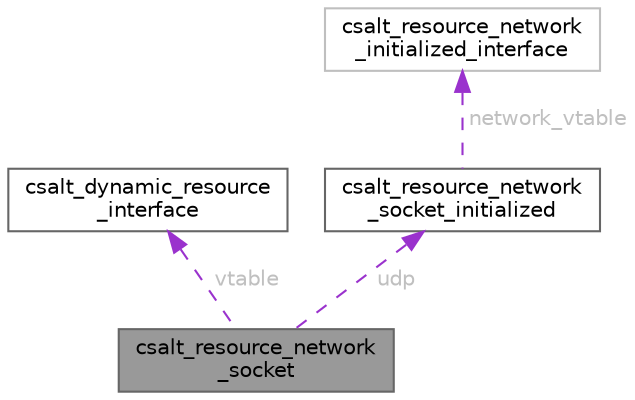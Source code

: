 digraph "csalt_resource_network_socket"
{
 // LATEX_PDF_SIZE
  bgcolor="transparent";
  edge [fontname=Helvetica,fontsize=10,labelfontname=Helvetica,labelfontsize=10];
  node [fontname=Helvetica,fontsize=10,shape=box,height=0.2,width=0.4];
  Node1 [id="Node000001",label="csalt_resource_network\l_socket",height=0.2,width=0.4,color="gray40", fillcolor="grey60", style="filled", fontcolor="black",tooltip="This structure represents a UDP socket."];
  Node2 -> Node1 [id="edge1_Node000001_Node000002",dir="back",color="darkorchid3",style="dashed",tooltip=" ",label=" vtable",fontcolor="grey" ];
  Node2 [id="Node000002",label="csalt_dynamic_resource\l_interface",height=0.2,width=0.4,color="gray40", fillcolor="white", style="filled",URL="$structcsalt__dynamic__resource__interface.html",tooltip="Interface definition for managed resource."];
  Node3 -> Node1 [id="edge2_Node000001_Node000003",dir="back",color="darkorchid3",style="dashed",tooltip=" ",label=" udp",fontcolor="grey" ];
  Node3 [id="Node000003",label="csalt_resource_network\l_socket_initialized",height=0.2,width=0.4,color="gray40", fillcolor="white", style="filled",URL="$structcsalt__resource__network__socket__initialized.html",tooltip="Represents the common features of each kind of network socket."];
  Node4 -> Node3 [id="edge3_Node000003_Node000004",dir="back",color="darkorchid3",style="dashed",tooltip=" ",label=" network_vtable",fontcolor="grey" ];
  Node4 [id="Node000004",label="csalt_resource_network\l_initialized_interface",height=0.2,width=0.4,color="grey75", fillcolor="white", style="filled",URL="$structcsalt__resource__network__initialized__interface.html",tooltip=" "];
}
